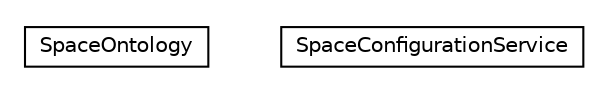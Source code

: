 #!/usr/local/bin/dot
#
# Class diagram 
# Generated by UMLGraph version R5_6-24-gf6e263 (http://www.umlgraph.org/)
#

digraph G {
	edge [fontname="Helvetica",fontsize=10,labelfontname="Helvetica",labelfontsize=10];
	node [fontname="Helvetica",fontsize=10,shape=plaintext];
	nodesep=0.25;
	ranksep=0.5;
	// org.universAAL.ontology.space.SpaceOntology
	c681 [label=<<table title="org.universAAL.ontology.space.SpaceOntology" border="0" cellborder="1" cellspacing="0" cellpadding="2" port="p" href="./SpaceOntology.html">
		<tr><td><table border="0" cellspacing="0" cellpadding="1">
<tr><td align="center" balign="center"> SpaceOntology </td></tr>
		</table></td></tr>
		</table>>, URL="./SpaceOntology.html", fontname="Helvetica", fontcolor="black", fontsize=10.0];
	// org.universAAL.ontology.space.SpaceConfigurationService
	c682 [label=<<table title="org.universAAL.ontology.space.SpaceConfigurationService" border="0" cellborder="1" cellspacing="0" cellpadding="2" port="p" href="./SpaceConfigurationService.html">
		<tr><td><table border="0" cellspacing="0" cellpadding="1">
<tr><td align="center" balign="center"> SpaceConfigurationService </td></tr>
		</table></td></tr>
		</table>>, URL="./SpaceConfigurationService.html", fontname="Helvetica", fontcolor="black", fontsize=10.0];
}

